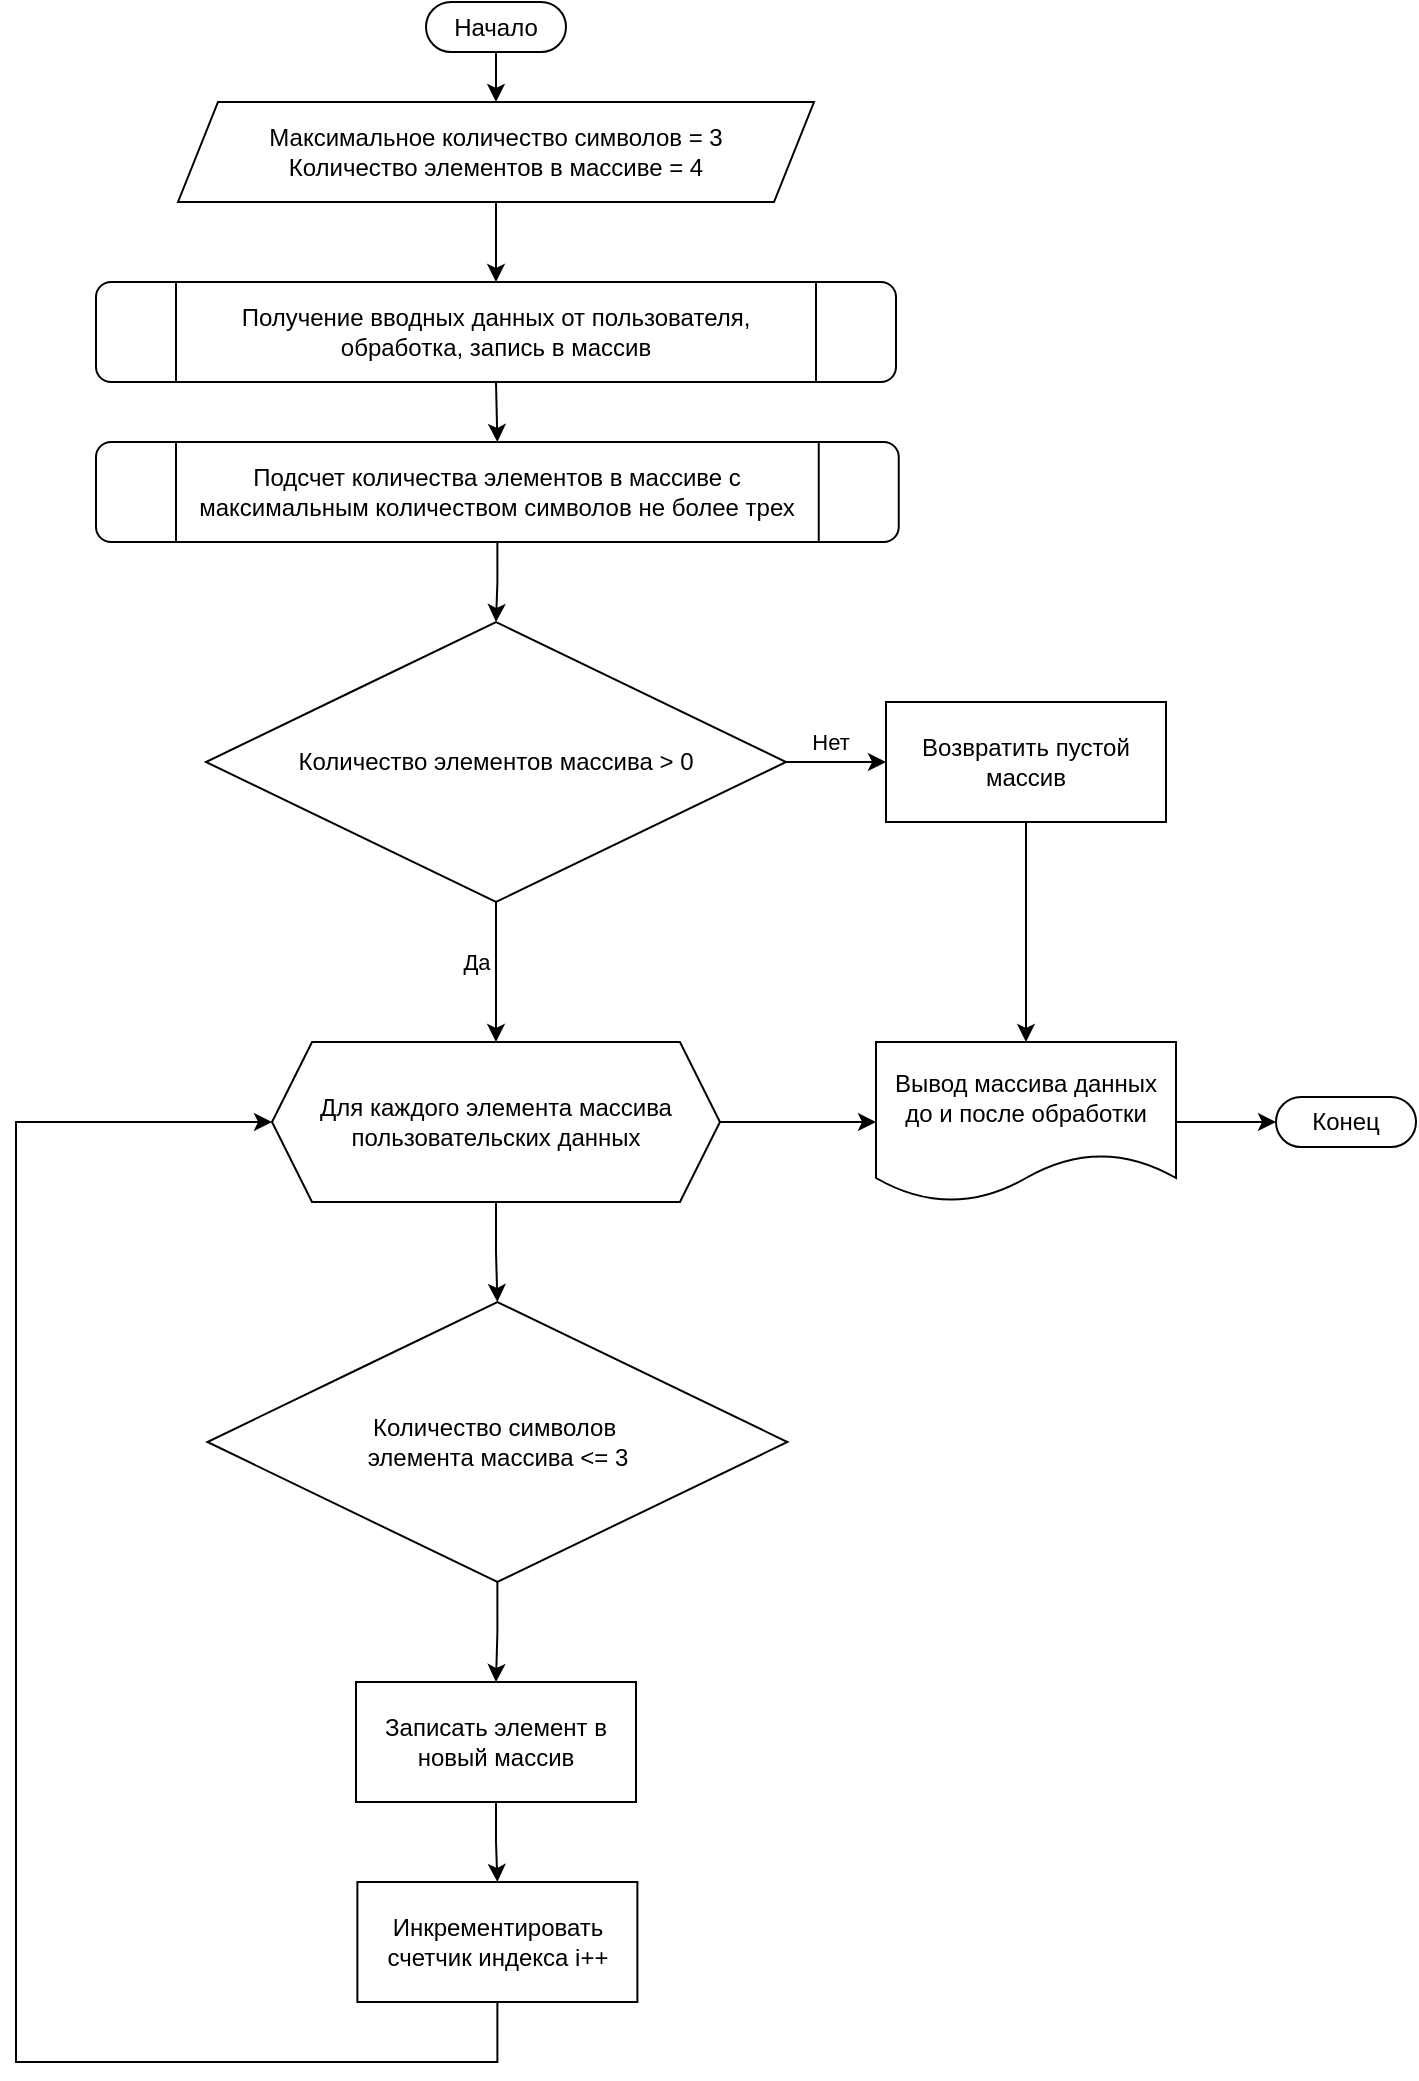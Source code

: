 <mxfile version="20.8.16" type="device"><diagram name="Page-1" id="ZNZCU2U-HuemU3Vsj5mi"><mxGraphModel dx="1122" dy="733" grid="1" gridSize="10" guides="1" tooltips="1" connect="1" arrows="1" fold="1" page="1" pageScale="1" pageWidth="827" pageHeight="1169" math="0" shadow="0"><root><mxCell id="0"/><mxCell id="1" parent="0"/><mxCell id="PRgWxcolSsfVO3u2Y9Bh-20" style="edgeStyle=orthogonalEdgeStyle;rounded=0;orthogonalLoop=1;jettySize=auto;html=1;exitX=0.5;exitY=1;exitDx=0;exitDy=0;entryX=0.5;entryY=0;entryDx=0;entryDy=0;" edge="1" parent="1" source="PRgWxcolSsfVO3u2Y9Bh-2" target="PRgWxcolSsfVO3u2Y9Bh-10"><mxGeometry relative="1" as="geometry"/></mxCell><mxCell id="PRgWxcolSsfVO3u2Y9Bh-2" value="Максимальное количество символов = 3&lt;br&gt;Количество элементов в массиве = 4" style="shape=parallelogram;perimeter=parallelogramPerimeter;whiteSpace=wrap;html=1;fixedSize=1;" vertex="1" parent="1"><mxGeometry x="141" y="100" width="318" height="50" as="geometry"/></mxCell><mxCell id="PRgWxcolSsfVO3u2Y9Bh-19" style="edgeStyle=orthogonalEdgeStyle;rounded=0;orthogonalLoop=1;jettySize=auto;html=1;exitX=0.5;exitY=1;exitDx=0;exitDy=0;entryX=0.5;entryY=0;entryDx=0;entryDy=0;" edge="1" parent="1" source="PRgWxcolSsfVO3u2Y9Bh-4" target="PRgWxcolSsfVO3u2Y9Bh-2"><mxGeometry relative="1" as="geometry"/></mxCell><mxCell id="PRgWxcolSsfVO3u2Y9Bh-4" value="Начало" style="rounded=1;whiteSpace=wrap;html=1;arcSize=50;" vertex="1" parent="1"><mxGeometry x="265" y="50" width="70" height="25" as="geometry"/></mxCell><mxCell id="PRgWxcolSsfVO3u2Y9Bh-21" style="edgeStyle=orthogonalEdgeStyle;rounded=0;orthogonalLoop=1;jettySize=auto;html=1;exitX=0.5;exitY=1;exitDx=0;exitDy=0;entryX=0.5;entryY=0;entryDx=0;entryDy=0;" edge="1" parent="1" source="PRgWxcolSsfVO3u2Y9Bh-10" target="PRgWxcolSsfVO3u2Y9Bh-11"><mxGeometry relative="1" as="geometry"/></mxCell><mxCell id="PRgWxcolSsfVO3u2Y9Bh-10" value="Получение вводных данных от пользователя, обработка, запись в массив" style="shape=process;whiteSpace=wrap;html=1;backgroundOutline=1;rounded=1;" vertex="1" parent="1"><mxGeometry x="100" y="190" width="400" height="50" as="geometry"/></mxCell><mxCell id="PRgWxcolSsfVO3u2Y9Bh-22" style="edgeStyle=orthogonalEdgeStyle;rounded=0;orthogonalLoop=1;jettySize=auto;html=1;exitX=0.5;exitY=1;exitDx=0;exitDy=0;entryX=0.5;entryY=0;entryDx=0;entryDy=0;" edge="1" parent="1" source="PRgWxcolSsfVO3u2Y9Bh-11" target="PRgWxcolSsfVO3u2Y9Bh-12"><mxGeometry relative="1" as="geometry"/></mxCell><mxCell id="PRgWxcolSsfVO3u2Y9Bh-11" value="Подсчет количества элементов в массиве с максимальным количеством символов не более трех" style="shape=process;whiteSpace=wrap;html=1;backgroundOutline=1;rounded=1;" vertex="1" parent="1"><mxGeometry x="100" y="270" width="401.37" height="50" as="geometry"/></mxCell><mxCell id="PRgWxcolSsfVO3u2Y9Bh-24" style="edgeStyle=orthogonalEdgeStyle;rounded=0;orthogonalLoop=1;jettySize=auto;html=1;exitX=0.5;exitY=1;exitDx=0;exitDy=0;entryX=0.5;entryY=0;entryDx=0;entryDy=0;" edge="1" parent="1" source="PRgWxcolSsfVO3u2Y9Bh-12" target="PRgWxcolSsfVO3u2Y9Bh-15"><mxGeometry relative="1" as="geometry"/></mxCell><mxCell id="PRgWxcolSsfVO3u2Y9Bh-36" value="Да" style="edgeLabel;html=1;align=center;verticalAlign=middle;resizable=0;points=[];" vertex="1" connectable="0" parent="PRgWxcolSsfVO3u2Y9Bh-24"><mxGeometry x="-0.163" y="-1" relative="1" as="geometry"><mxPoint x="-9" as="offset"/></mxGeometry></mxCell><mxCell id="PRgWxcolSsfVO3u2Y9Bh-30" style="edgeStyle=orthogonalEdgeStyle;rounded=0;orthogonalLoop=1;jettySize=auto;html=1;exitX=1;exitY=0.5;exitDx=0;exitDy=0;entryX=0;entryY=0.5;entryDx=0;entryDy=0;" edge="1" parent="1" source="PRgWxcolSsfVO3u2Y9Bh-12" target="PRgWxcolSsfVO3u2Y9Bh-13"><mxGeometry relative="1" as="geometry"/></mxCell><mxCell id="PRgWxcolSsfVO3u2Y9Bh-35" value="Нет" style="edgeLabel;html=1;align=center;verticalAlign=middle;resizable=0;points=[];" vertex="1" connectable="0" parent="PRgWxcolSsfVO3u2Y9Bh-30"><mxGeometry x="-0.127" y="-1" relative="1" as="geometry"><mxPoint y="-11" as="offset"/></mxGeometry></mxCell><mxCell id="PRgWxcolSsfVO3u2Y9Bh-12" value="Количество элементов массива &amp;gt; 0" style="rhombus;whiteSpace=wrap;html=1;rounded=1;arcSize=0;" vertex="1" parent="1"><mxGeometry x="155" y="360" width="290" height="140" as="geometry"/></mxCell><mxCell id="PRgWxcolSsfVO3u2Y9Bh-31" style="edgeStyle=orthogonalEdgeStyle;rounded=0;orthogonalLoop=1;jettySize=auto;html=1;exitX=0.5;exitY=1;exitDx=0;exitDy=0;entryX=0.5;entryY=0;entryDx=0;entryDy=0;" edge="1" parent="1" source="PRgWxcolSsfVO3u2Y9Bh-13" target="PRgWxcolSsfVO3u2Y9Bh-29"><mxGeometry relative="1" as="geometry"/></mxCell><mxCell id="PRgWxcolSsfVO3u2Y9Bh-13" value="Возвратить пустой массив" style="rounded=0;whiteSpace=wrap;html=1;" vertex="1" parent="1"><mxGeometry x="495" y="400" width="140" height="60" as="geometry"/></mxCell><mxCell id="PRgWxcolSsfVO3u2Y9Bh-25" style="edgeStyle=orthogonalEdgeStyle;rounded=0;orthogonalLoop=1;jettySize=auto;html=1;exitX=0.5;exitY=1;exitDx=0;exitDy=0;entryX=0.5;entryY=0;entryDx=0;entryDy=0;" edge="1" parent="1" source="PRgWxcolSsfVO3u2Y9Bh-15" target="PRgWxcolSsfVO3u2Y9Bh-16"><mxGeometry relative="1" as="geometry"/></mxCell><mxCell id="PRgWxcolSsfVO3u2Y9Bh-32" style="edgeStyle=orthogonalEdgeStyle;rounded=0;orthogonalLoop=1;jettySize=auto;html=1;exitX=1;exitY=0.5;exitDx=0;exitDy=0;entryX=0;entryY=0.5;entryDx=0;entryDy=0;" edge="1" parent="1" source="PRgWxcolSsfVO3u2Y9Bh-15" target="PRgWxcolSsfVO3u2Y9Bh-29"><mxGeometry relative="1" as="geometry"/></mxCell><mxCell id="PRgWxcolSsfVO3u2Y9Bh-15" value="Для каждого элемента массива пользовательских данных" style="shape=hexagon;perimeter=hexagonPerimeter2;whiteSpace=wrap;html=1;fixedSize=1;rounded=1;arcSize=0;" vertex="1" parent="1"><mxGeometry x="188.01" y="570" width="223.97" height="80" as="geometry"/></mxCell><mxCell id="PRgWxcolSsfVO3u2Y9Bh-26" style="edgeStyle=orthogonalEdgeStyle;rounded=0;orthogonalLoop=1;jettySize=auto;html=1;exitX=0.5;exitY=1;exitDx=0;exitDy=0;entryX=0.5;entryY=0;entryDx=0;entryDy=0;" edge="1" parent="1" source="PRgWxcolSsfVO3u2Y9Bh-16" target="PRgWxcolSsfVO3u2Y9Bh-17"><mxGeometry relative="1" as="geometry"/></mxCell><mxCell id="PRgWxcolSsfVO3u2Y9Bh-16" value="Количество символов&amp;nbsp;&lt;br&gt;элемента массива &amp;lt;= 3" style="rhombus;whiteSpace=wrap;html=1;rounded=1;arcSize=0;" vertex="1" parent="1"><mxGeometry x="155.69" y="700" width="290" height="140" as="geometry"/></mxCell><mxCell id="PRgWxcolSsfVO3u2Y9Bh-27" style="edgeStyle=orthogonalEdgeStyle;rounded=0;orthogonalLoop=1;jettySize=auto;html=1;exitX=0.5;exitY=1;exitDx=0;exitDy=0;" edge="1" parent="1" source="PRgWxcolSsfVO3u2Y9Bh-17" target="PRgWxcolSsfVO3u2Y9Bh-18"><mxGeometry relative="1" as="geometry"/></mxCell><mxCell id="PRgWxcolSsfVO3u2Y9Bh-17" value="Записать элемент в новый массив" style="rounded=0;whiteSpace=wrap;html=1;" vertex="1" parent="1"><mxGeometry x="230" y="890" width="140" height="60" as="geometry"/></mxCell><mxCell id="PRgWxcolSsfVO3u2Y9Bh-28" style="edgeStyle=orthogonalEdgeStyle;rounded=0;orthogonalLoop=1;jettySize=auto;html=1;exitX=0.5;exitY=1;exitDx=0;exitDy=0;entryX=0;entryY=0.5;entryDx=0;entryDy=0;" edge="1" parent="1" source="PRgWxcolSsfVO3u2Y9Bh-18" target="PRgWxcolSsfVO3u2Y9Bh-15"><mxGeometry relative="1" as="geometry"><mxPoint x="170" y="650" as="targetPoint"/><Array as="points"><mxPoint x="301" y="1080"/><mxPoint x="60" y="1080"/><mxPoint x="60" y="610"/></Array></mxGeometry></mxCell><mxCell id="PRgWxcolSsfVO3u2Y9Bh-18" value="Инкрементировать счетчик индекса i++" style="rounded=0;whiteSpace=wrap;html=1;" vertex="1" parent="1"><mxGeometry x="230.69" y="990" width="140" height="60" as="geometry"/></mxCell><mxCell id="PRgWxcolSsfVO3u2Y9Bh-34" style="edgeStyle=orthogonalEdgeStyle;rounded=0;orthogonalLoop=1;jettySize=auto;html=1;exitX=1;exitY=0.5;exitDx=0;exitDy=0;entryX=0;entryY=0.5;entryDx=0;entryDy=0;" edge="1" parent="1" source="PRgWxcolSsfVO3u2Y9Bh-29" target="PRgWxcolSsfVO3u2Y9Bh-33"><mxGeometry relative="1" as="geometry"/></mxCell><mxCell id="PRgWxcolSsfVO3u2Y9Bh-29" value="Вывод массива данных до и после обработки" style="shape=document;whiteSpace=wrap;html=1;boundedLbl=1;rounded=1;" vertex="1" parent="1"><mxGeometry x="490" y="570" width="150" height="80" as="geometry"/></mxCell><mxCell id="PRgWxcolSsfVO3u2Y9Bh-33" value="Конец" style="rounded=1;whiteSpace=wrap;html=1;arcSize=50;" vertex="1" parent="1"><mxGeometry x="690" y="597.5" width="70" height="25" as="geometry"/></mxCell></root></mxGraphModel></diagram></mxfile>